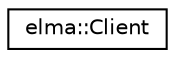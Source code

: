 digraph "Graphical Class Hierarchy"
{
  edge [fontname="Helvetica",fontsize="10",labelfontname="Helvetica",labelfontsize="10"];
  node [fontname="Helvetica",fontsize="10",shape=record];
  rankdir="LR";
  Node0 [label="elma::Client",height=0.2,width=0.4,color="black", fillcolor="white", style="filled",URL="$classelma_1_1Client.html",tooltip="An HTTP client for connecting to json services. "];
}

